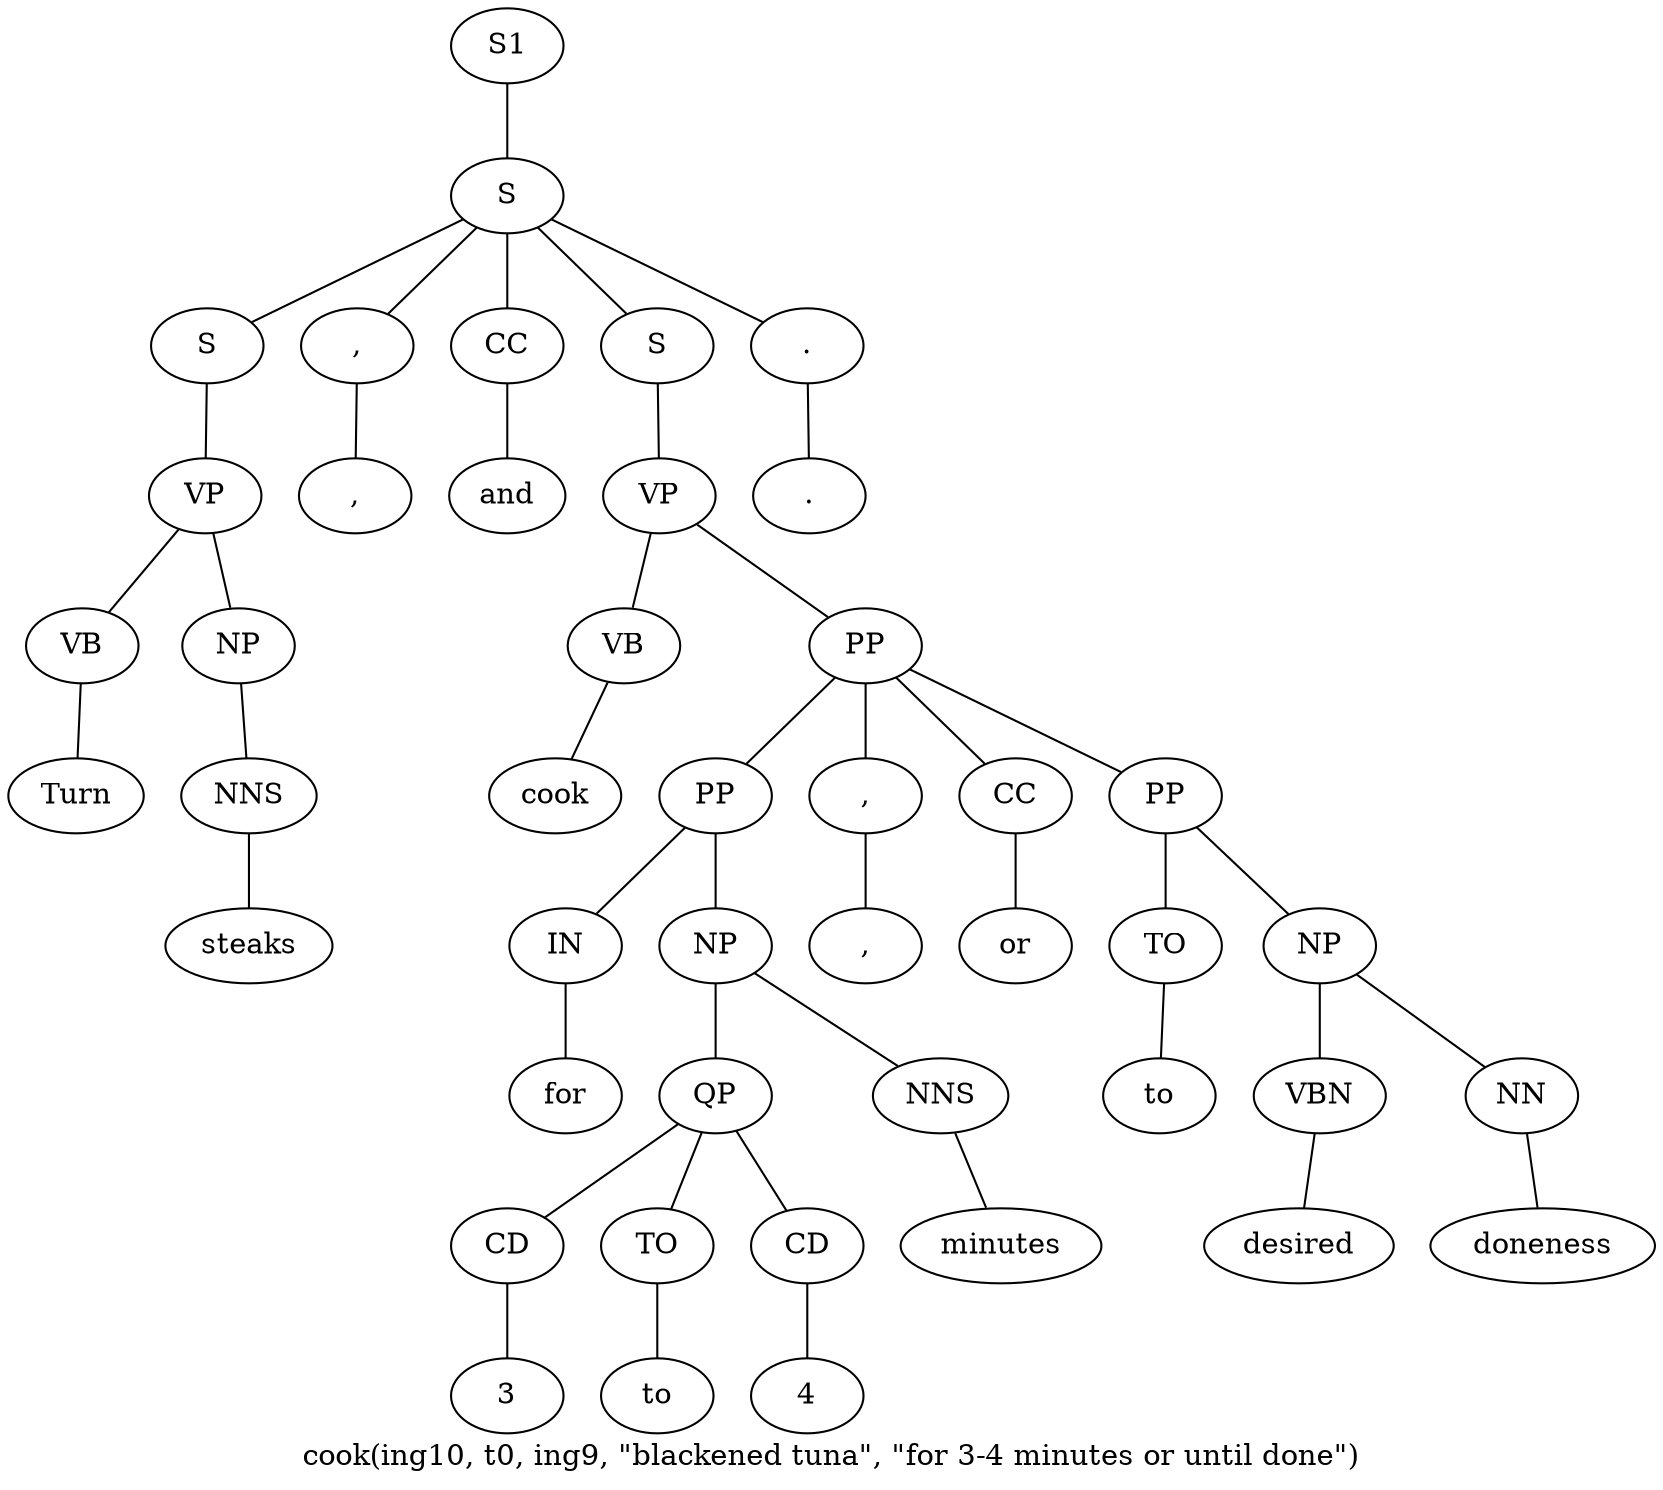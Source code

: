 graph SyntaxGraph {
	label = "cook(ing10, t0, ing9, \"blackened tuna\", \"for 3-4 minutes or until done\")";
	Node0 [label="S1"];
	Node1 [label="S"];
	Node2 [label="S"];
	Node3 [label="VP"];
	Node4 [label="VB"];
	Node5 [label="Turn"];
	Node6 [label="NP"];
	Node7 [label="NNS"];
	Node8 [label="steaks"];
	Node9 [label=","];
	Node10 [label=","];
	Node11 [label="CC"];
	Node12 [label="and"];
	Node13 [label="S"];
	Node14 [label="VP"];
	Node15 [label="VB"];
	Node16 [label="cook"];
	Node17 [label="PP"];
	Node18 [label="PP"];
	Node19 [label="IN"];
	Node20 [label="for"];
	Node21 [label="NP"];
	Node22 [label="QP"];
	Node23 [label="CD"];
	Node24 [label="3"];
	Node25 [label="TO"];
	Node26 [label="to"];
	Node27 [label="CD"];
	Node28 [label="4"];
	Node29 [label="NNS"];
	Node30 [label="minutes"];
	Node31 [label=","];
	Node32 [label=","];
	Node33 [label="CC"];
	Node34 [label="or"];
	Node35 [label="PP"];
	Node36 [label="TO"];
	Node37 [label="to"];
	Node38 [label="NP"];
	Node39 [label="VBN"];
	Node40 [label="desired"];
	Node41 [label="NN"];
	Node42 [label="doneness"];
	Node43 [label="."];
	Node44 [label="."];

	Node0 -- Node1;
	Node1 -- Node2;
	Node1 -- Node9;
	Node1 -- Node11;
	Node1 -- Node13;
	Node1 -- Node43;
	Node2 -- Node3;
	Node3 -- Node4;
	Node3 -- Node6;
	Node4 -- Node5;
	Node6 -- Node7;
	Node7 -- Node8;
	Node9 -- Node10;
	Node11 -- Node12;
	Node13 -- Node14;
	Node14 -- Node15;
	Node14 -- Node17;
	Node15 -- Node16;
	Node17 -- Node18;
	Node17 -- Node31;
	Node17 -- Node33;
	Node17 -- Node35;
	Node18 -- Node19;
	Node18 -- Node21;
	Node19 -- Node20;
	Node21 -- Node22;
	Node21 -- Node29;
	Node22 -- Node23;
	Node22 -- Node25;
	Node22 -- Node27;
	Node23 -- Node24;
	Node25 -- Node26;
	Node27 -- Node28;
	Node29 -- Node30;
	Node31 -- Node32;
	Node33 -- Node34;
	Node35 -- Node36;
	Node35 -- Node38;
	Node36 -- Node37;
	Node38 -- Node39;
	Node38 -- Node41;
	Node39 -- Node40;
	Node41 -- Node42;
	Node43 -- Node44;
}